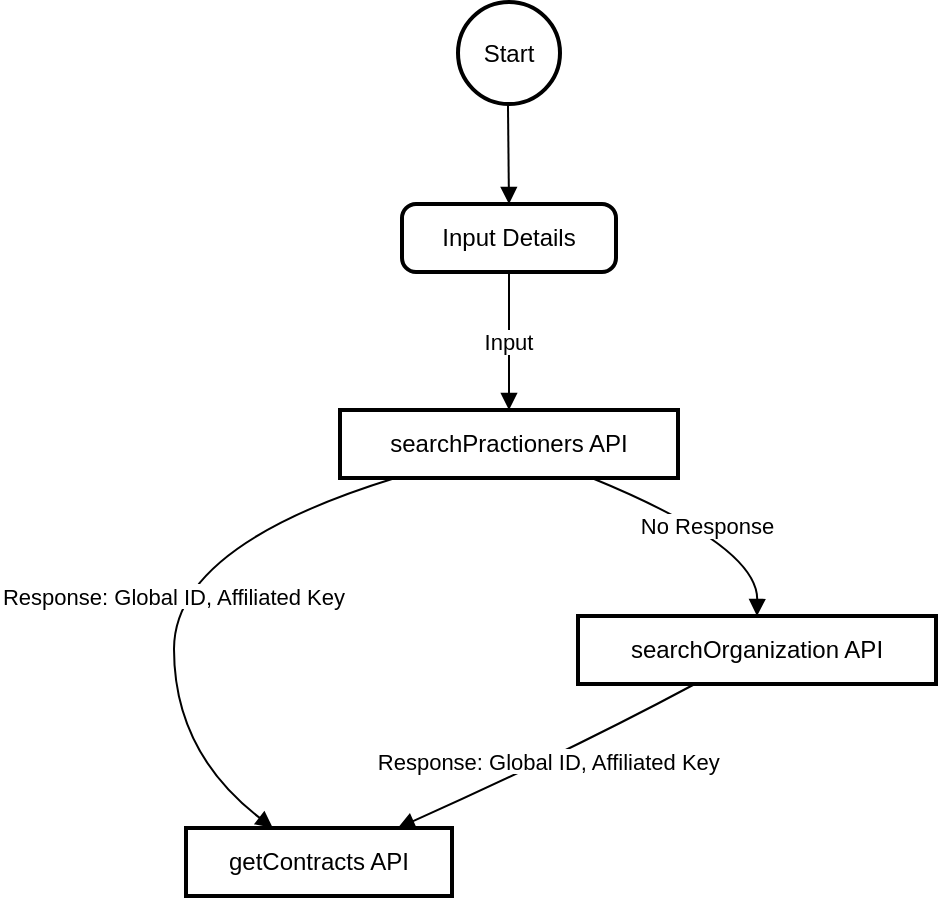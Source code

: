 <mxfile version="24.6.4" type="github">
  <diagram name="Page-1" id="Q0_OT5iFlBCkjEAoQMfF">
    <mxGraphModel dx="2534" dy="738" grid="0" gridSize="10" guides="1" tooltips="1" connect="1" arrows="1" fold="1" page="1" pageScale="1" pageWidth="1100" pageHeight="1700" math="0" shadow="0">
      <root>
        <mxCell id="0" />
        <mxCell id="1" parent="0" />
        <mxCell id="YMvvVKnGIjFAjFfc2n9P-175" value="Start" style="ellipse;aspect=fixed;strokeWidth=2;whiteSpace=wrap;" vertex="1" parent="1">
          <mxGeometry x="162" y="163" width="51" height="51" as="geometry" />
        </mxCell>
        <mxCell id="YMvvVKnGIjFAjFfc2n9P-176" value="Input Details" style="rounded=1;absoluteArcSize=1;arcSize=14;whiteSpace=wrap;strokeWidth=2;" vertex="1" parent="1">
          <mxGeometry x="134" y="264" width="107" height="34" as="geometry" />
        </mxCell>
        <mxCell id="YMvvVKnGIjFAjFfc2n9P-177" value="searchPractioners API" style="whiteSpace=wrap;strokeWidth=2;" vertex="1" parent="1">
          <mxGeometry x="103" y="367" width="169" height="34" as="geometry" />
        </mxCell>
        <mxCell id="YMvvVKnGIjFAjFfc2n9P-178" value="searchOrganization API" style="whiteSpace=wrap;strokeWidth=2;" vertex="1" parent="1">
          <mxGeometry x="222" y="470" width="179" height="34" as="geometry" />
        </mxCell>
        <mxCell id="YMvvVKnGIjFAjFfc2n9P-179" value="getContracts API" style="whiteSpace=wrap;strokeWidth=2;" vertex="1" parent="1">
          <mxGeometry x="26" y="576" width="133" height="34" as="geometry" />
        </mxCell>
        <mxCell id="YMvvVKnGIjFAjFfc2n9P-181" value="Response: Global ID, Affiliated Key" style="curved=1;startArrow=none;endArrow=block;exitX=0.17;exitY=0.99;entryX=0.33;entryY=0.01;rounded=0;" edge="1" parent="1" source="YMvvVKnGIjFAjFfc2n9P-177" target="YMvvVKnGIjFAjFfc2n9P-179">
          <mxGeometry relative="1" as="geometry">
            <Array as="points">
              <mxPoint x="20" y="435" />
              <mxPoint x="20" y="538" />
            </Array>
          </mxGeometry>
        </mxCell>
        <mxCell id="YMvvVKnGIjFAjFfc2n9P-182" value="No Response" style="curved=1;startArrow=none;endArrow=block;exitX=0.74;exitY=0.99;entryX=0.5;entryY=-0.01;rounded=0;" edge="1" parent="1" source="YMvvVKnGIjFAjFfc2n9P-177" target="YMvvVKnGIjFAjFfc2n9P-178">
          <mxGeometry relative="1" as="geometry">
            <Array as="points">
              <mxPoint x="312" y="435" />
            </Array>
          </mxGeometry>
        </mxCell>
        <mxCell id="YMvvVKnGIjFAjFfc2n9P-183" value="Response: Global ID, Affiliated Key" style="curved=1;startArrow=none;endArrow=block;exitX=0.33;exitY=0.99;entryX=0.79;entryY=0.01;rounded=0;" edge="1" parent="1" source="YMvvVKnGIjFAjFfc2n9P-178" target="YMvvVKnGIjFAjFfc2n9P-179">
          <mxGeometry relative="1" as="geometry">
            <Array as="points">
              <mxPoint x="217" y="538" />
            </Array>
          </mxGeometry>
        </mxCell>
        <mxCell id="YMvvVKnGIjFAjFfc2n9P-185" value="Input" style="curved=1;startArrow=none;endArrow=block;exitX=0.5;exitY=0.99;entryX=0.5;entryY=-0.01;rounded=0;" edge="1" parent="1" source="YMvvVKnGIjFAjFfc2n9P-176" target="YMvvVKnGIjFAjFfc2n9P-177">
          <mxGeometry relative="1" as="geometry">
            <Array as="points" />
          </mxGeometry>
        </mxCell>
        <mxCell id="YMvvVKnGIjFAjFfc2n9P-186" value="" style="curved=1;startArrow=none;endArrow=block;exitX=0.49;exitY=0.99;entryX=0.5;entryY=-0.01;rounded=0;" edge="1" parent="1" source="YMvvVKnGIjFAjFfc2n9P-175" target="YMvvVKnGIjFAjFfc2n9P-176">
          <mxGeometry relative="1" as="geometry">
            <Array as="points" />
          </mxGeometry>
        </mxCell>
      </root>
    </mxGraphModel>
  </diagram>
</mxfile>
